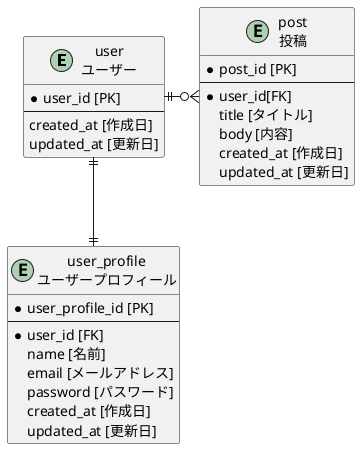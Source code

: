 
' VSCode上で⌥(option) + Dを入力することで、プレビューを表示
' .wsd, .pu, .puml, .plantuml, .iumlの拡張子をサポート
'一度プレビューを表示すれば、後はリアルタイムで更新が反映されていくので確認しつつ修正ができる。
' -- 画像として保存する場合 -- 
' ⌘(command) + ⇧(shift)+ P でコマンドパレットを開き、 Export Current File Diagrams を選択。
' ファイル形式を聞かれるので、好きな形式を選択。
' 画像データが作成される。
' /Users/laravel/out/item-management/er-test/er-test.png


@startuml

entity user as "user\nユーザー" {
  *user_id [PK]
  --
  created_at [作成日]
  updated_at [更新日]
}

entity user_profile as "user_profile\nユーザープロフィール" {
  *user_profile_id [PK]
  --
  *user_id [FK]
  name [名前]
  email [メールアドレス]
  password [パスワード]
  created_at [作成日]
  updated_at [更新日]
}

entity post as "post\n投稿" {
  *post_id [PK]
  --
  *user_id[FK]
  title [タイトル]
  body [内容]
  created_at [作成日]
  updated_at [更新日]
}

user ||-d-|| user_profile
user ||-r--o{ post

@enduml